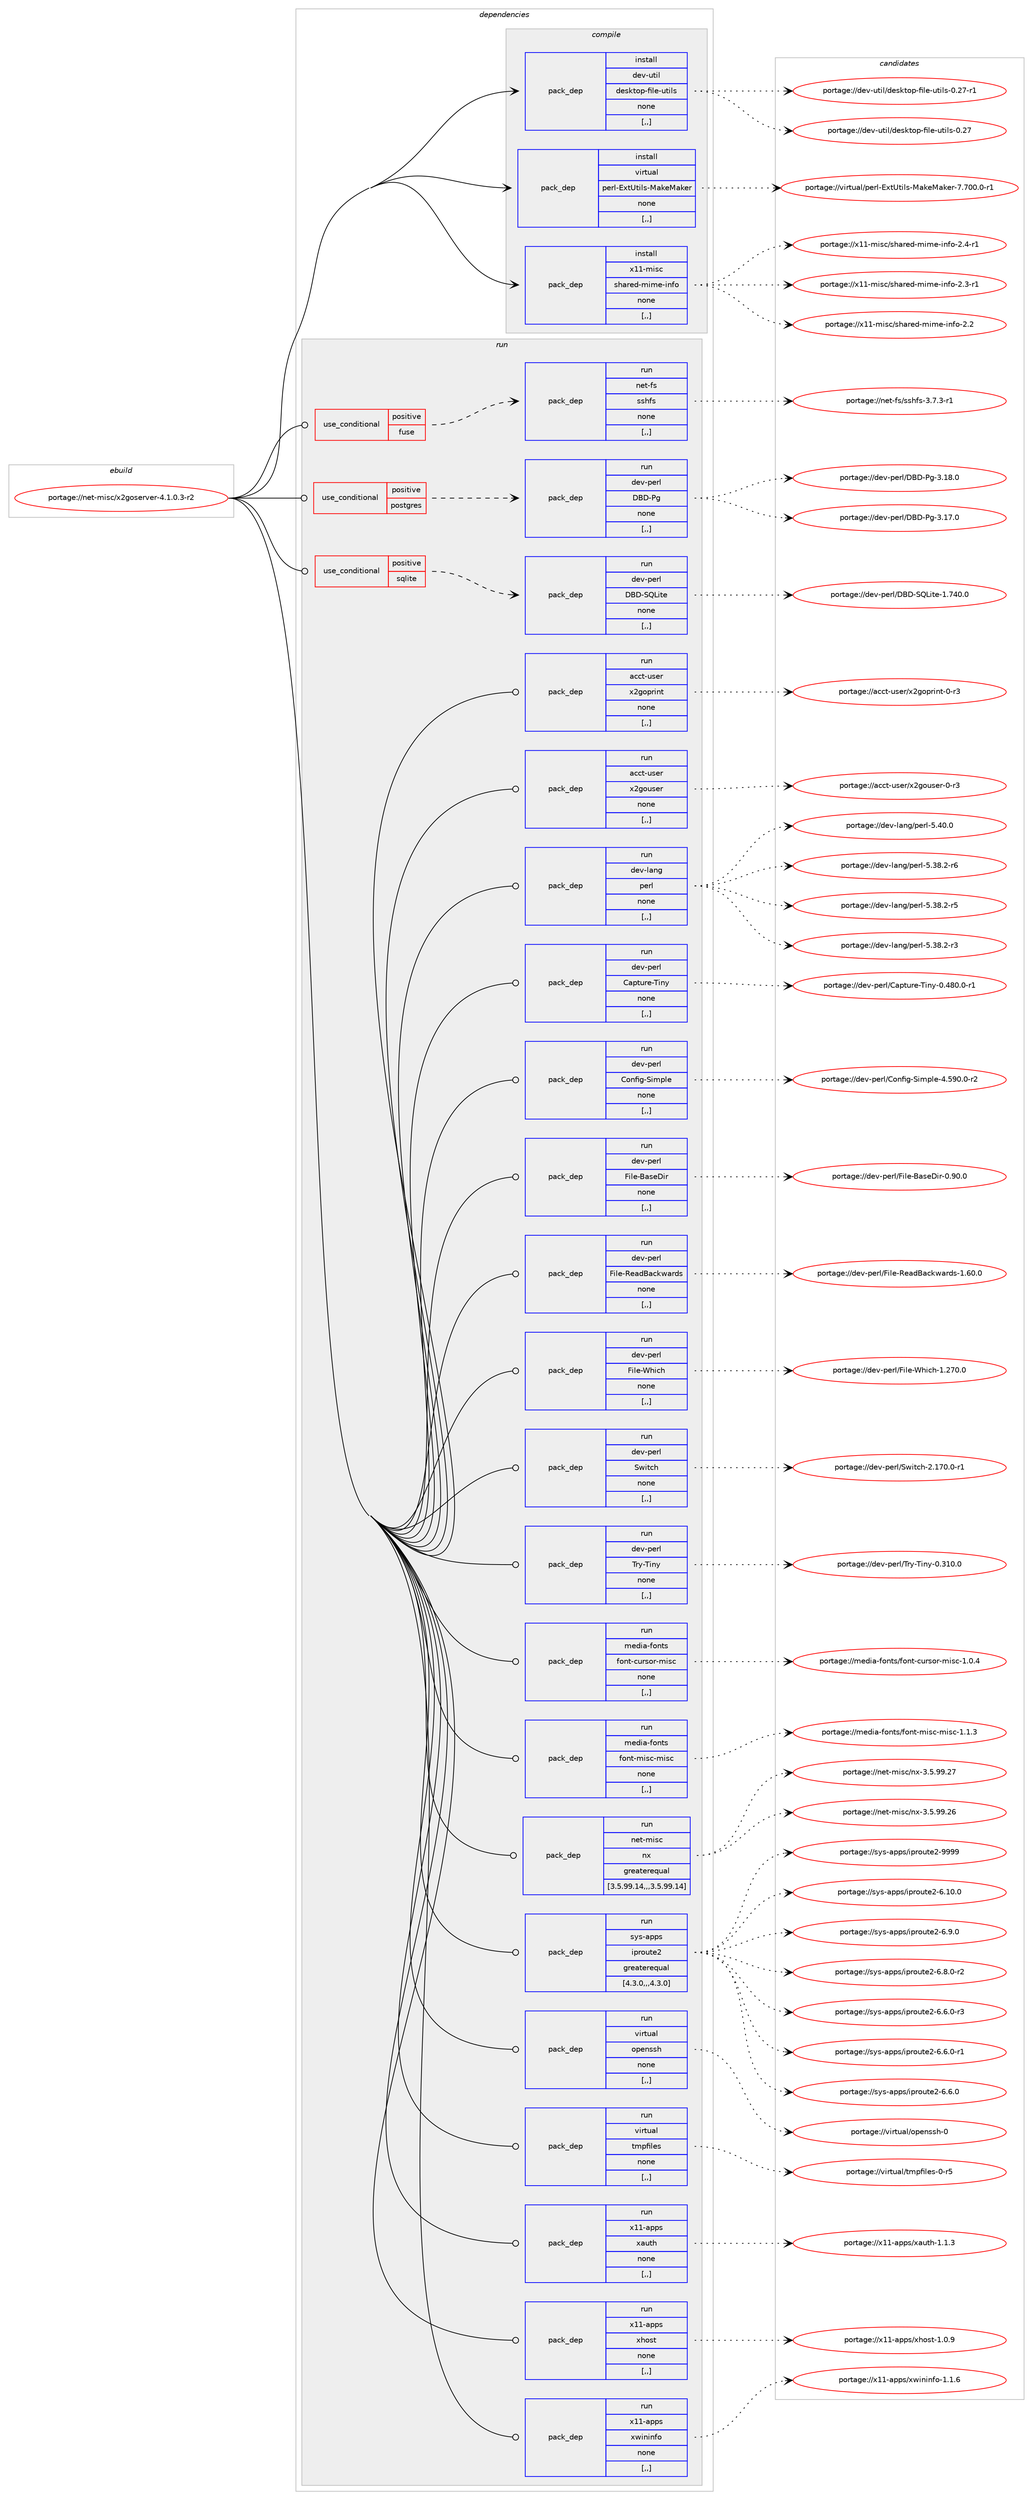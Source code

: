 digraph prolog {

# *************
# Graph options
# *************

newrank=true;
concentrate=true;
compound=true;
graph [rankdir=LR,fontname=Helvetica,fontsize=10,ranksep=1.5];#, ranksep=2.5, nodesep=0.2];
edge  [arrowhead=vee];
node  [fontname=Helvetica,fontsize=10];

# **********
# The ebuild
# **********

subgraph cluster_leftcol {
color=gray;
label=<<i>ebuild</i>>;
id [label="portage://net-misc/x2goserver-4.1.0.3-r2", color=red, width=4, href="../net-misc/x2goserver-4.1.0.3-r2.svg"];
}

# ****************
# The dependencies
# ****************

subgraph cluster_midcol {
color=gray;
label=<<i>dependencies</i>>;
subgraph cluster_compile {
fillcolor="#eeeeee";
style=filled;
label=<<i>compile</i>>;
subgraph pack275585 {
dependency377885 [label=<<TABLE BORDER="0" CELLBORDER="1" CELLSPACING="0" CELLPADDING="4" WIDTH="220"><TR><TD ROWSPAN="6" CELLPADDING="30">pack_dep</TD></TR><TR><TD WIDTH="110">install</TD></TR><TR><TD>dev-util</TD></TR><TR><TD>desktop-file-utils</TD></TR><TR><TD>none</TD></TR><TR><TD>[,,]</TD></TR></TABLE>>, shape=none, color=blue];
}
id:e -> dependency377885:w [weight=20,style="solid",arrowhead="vee"];
subgraph pack275586 {
dependency377886 [label=<<TABLE BORDER="0" CELLBORDER="1" CELLSPACING="0" CELLPADDING="4" WIDTH="220"><TR><TD ROWSPAN="6" CELLPADDING="30">pack_dep</TD></TR><TR><TD WIDTH="110">install</TD></TR><TR><TD>virtual</TD></TR><TR><TD>perl-ExtUtils-MakeMaker</TD></TR><TR><TD>none</TD></TR><TR><TD>[,,]</TD></TR></TABLE>>, shape=none, color=blue];
}
id:e -> dependency377886:w [weight=20,style="solid",arrowhead="vee"];
subgraph pack275587 {
dependency377887 [label=<<TABLE BORDER="0" CELLBORDER="1" CELLSPACING="0" CELLPADDING="4" WIDTH="220"><TR><TD ROWSPAN="6" CELLPADDING="30">pack_dep</TD></TR><TR><TD WIDTH="110">install</TD></TR><TR><TD>x11-misc</TD></TR><TR><TD>shared-mime-info</TD></TR><TR><TD>none</TD></TR><TR><TD>[,,]</TD></TR></TABLE>>, shape=none, color=blue];
}
id:e -> dependency377887:w [weight=20,style="solid",arrowhead="vee"];
}
subgraph cluster_compileandrun {
fillcolor="#eeeeee";
style=filled;
label=<<i>compile and run</i>>;
}
subgraph cluster_run {
fillcolor="#eeeeee";
style=filled;
label=<<i>run</i>>;
subgraph cond99580 {
dependency377888 [label=<<TABLE BORDER="0" CELLBORDER="1" CELLSPACING="0" CELLPADDING="4"><TR><TD ROWSPAN="3" CELLPADDING="10">use_conditional</TD></TR><TR><TD>positive</TD></TR><TR><TD>fuse</TD></TR></TABLE>>, shape=none, color=red];
subgraph pack275588 {
dependency377889 [label=<<TABLE BORDER="0" CELLBORDER="1" CELLSPACING="0" CELLPADDING="4" WIDTH="220"><TR><TD ROWSPAN="6" CELLPADDING="30">pack_dep</TD></TR><TR><TD WIDTH="110">run</TD></TR><TR><TD>net-fs</TD></TR><TR><TD>sshfs</TD></TR><TR><TD>none</TD></TR><TR><TD>[,,]</TD></TR></TABLE>>, shape=none, color=blue];
}
dependency377888:e -> dependency377889:w [weight=20,style="dashed",arrowhead="vee"];
}
id:e -> dependency377888:w [weight=20,style="solid",arrowhead="odot"];
subgraph cond99581 {
dependency377890 [label=<<TABLE BORDER="0" CELLBORDER="1" CELLSPACING="0" CELLPADDING="4"><TR><TD ROWSPAN="3" CELLPADDING="10">use_conditional</TD></TR><TR><TD>positive</TD></TR><TR><TD>postgres</TD></TR></TABLE>>, shape=none, color=red];
subgraph pack275589 {
dependency377891 [label=<<TABLE BORDER="0" CELLBORDER="1" CELLSPACING="0" CELLPADDING="4" WIDTH="220"><TR><TD ROWSPAN="6" CELLPADDING="30">pack_dep</TD></TR><TR><TD WIDTH="110">run</TD></TR><TR><TD>dev-perl</TD></TR><TR><TD>DBD-Pg</TD></TR><TR><TD>none</TD></TR><TR><TD>[,,]</TD></TR></TABLE>>, shape=none, color=blue];
}
dependency377890:e -> dependency377891:w [weight=20,style="dashed",arrowhead="vee"];
}
id:e -> dependency377890:w [weight=20,style="solid",arrowhead="odot"];
subgraph cond99582 {
dependency377892 [label=<<TABLE BORDER="0" CELLBORDER="1" CELLSPACING="0" CELLPADDING="4"><TR><TD ROWSPAN="3" CELLPADDING="10">use_conditional</TD></TR><TR><TD>positive</TD></TR><TR><TD>sqlite</TD></TR></TABLE>>, shape=none, color=red];
subgraph pack275590 {
dependency377893 [label=<<TABLE BORDER="0" CELLBORDER="1" CELLSPACING="0" CELLPADDING="4" WIDTH="220"><TR><TD ROWSPAN="6" CELLPADDING="30">pack_dep</TD></TR><TR><TD WIDTH="110">run</TD></TR><TR><TD>dev-perl</TD></TR><TR><TD>DBD-SQLite</TD></TR><TR><TD>none</TD></TR><TR><TD>[,,]</TD></TR></TABLE>>, shape=none, color=blue];
}
dependency377892:e -> dependency377893:w [weight=20,style="dashed",arrowhead="vee"];
}
id:e -> dependency377892:w [weight=20,style="solid",arrowhead="odot"];
subgraph pack275591 {
dependency377894 [label=<<TABLE BORDER="0" CELLBORDER="1" CELLSPACING="0" CELLPADDING="4" WIDTH="220"><TR><TD ROWSPAN="6" CELLPADDING="30">pack_dep</TD></TR><TR><TD WIDTH="110">run</TD></TR><TR><TD>acct-user</TD></TR><TR><TD>x2goprint</TD></TR><TR><TD>none</TD></TR><TR><TD>[,,]</TD></TR></TABLE>>, shape=none, color=blue];
}
id:e -> dependency377894:w [weight=20,style="solid",arrowhead="odot"];
subgraph pack275592 {
dependency377895 [label=<<TABLE BORDER="0" CELLBORDER="1" CELLSPACING="0" CELLPADDING="4" WIDTH="220"><TR><TD ROWSPAN="6" CELLPADDING="30">pack_dep</TD></TR><TR><TD WIDTH="110">run</TD></TR><TR><TD>acct-user</TD></TR><TR><TD>x2gouser</TD></TR><TR><TD>none</TD></TR><TR><TD>[,,]</TD></TR></TABLE>>, shape=none, color=blue];
}
id:e -> dependency377895:w [weight=20,style="solid",arrowhead="odot"];
subgraph pack275593 {
dependency377896 [label=<<TABLE BORDER="0" CELLBORDER="1" CELLSPACING="0" CELLPADDING="4" WIDTH="220"><TR><TD ROWSPAN="6" CELLPADDING="30">pack_dep</TD></TR><TR><TD WIDTH="110">run</TD></TR><TR><TD>dev-lang</TD></TR><TR><TD>perl</TD></TR><TR><TD>none</TD></TR><TR><TD>[,,]</TD></TR></TABLE>>, shape=none, color=blue];
}
id:e -> dependency377896:w [weight=20,style="solid",arrowhead="odot"];
subgraph pack275594 {
dependency377897 [label=<<TABLE BORDER="0" CELLBORDER="1" CELLSPACING="0" CELLPADDING="4" WIDTH="220"><TR><TD ROWSPAN="6" CELLPADDING="30">pack_dep</TD></TR><TR><TD WIDTH="110">run</TD></TR><TR><TD>dev-perl</TD></TR><TR><TD>Capture-Tiny</TD></TR><TR><TD>none</TD></TR><TR><TD>[,,]</TD></TR></TABLE>>, shape=none, color=blue];
}
id:e -> dependency377897:w [weight=20,style="solid",arrowhead="odot"];
subgraph pack275595 {
dependency377898 [label=<<TABLE BORDER="0" CELLBORDER="1" CELLSPACING="0" CELLPADDING="4" WIDTH="220"><TR><TD ROWSPAN="6" CELLPADDING="30">pack_dep</TD></TR><TR><TD WIDTH="110">run</TD></TR><TR><TD>dev-perl</TD></TR><TR><TD>Config-Simple</TD></TR><TR><TD>none</TD></TR><TR><TD>[,,]</TD></TR></TABLE>>, shape=none, color=blue];
}
id:e -> dependency377898:w [weight=20,style="solid",arrowhead="odot"];
subgraph pack275596 {
dependency377899 [label=<<TABLE BORDER="0" CELLBORDER="1" CELLSPACING="0" CELLPADDING="4" WIDTH="220"><TR><TD ROWSPAN="6" CELLPADDING="30">pack_dep</TD></TR><TR><TD WIDTH="110">run</TD></TR><TR><TD>dev-perl</TD></TR><TR><TD>File-BaseDir</TD></TR><TR><TD>none</TD></TR><TR><TD>[,,]</TD></TR></TABLE>>, shape=none, color=blue];
}
id:e -> dependency377899:w [weight=20,style="solid",arrowhead="odot"];
subgraph pack275597 {
dependency377900 [label=<<TABLE BORDER="0" CELLBORDER="1" CELLSPACING="0" CELLPADDING="4" WIDTH="220"><TR><TD ROWSPAN="6" CELLPADDING="30">pack_dep</TD></TR><TR><TD WIDTH="110">run</TD></TR><TR><TD>dev-perl</TD></TR><TR><TD>File-ReadBackwards</TD></TR><TR><TD>none</TD></TR><TR><TD>[,,]</TD></TR></TABLE>>, shape=none, color=blue];
}
id:e -> dependency377900:w [weight=20,style="solid",arrowhead="odot"];
subgraph pack275598 {
dependency377901 [label=<<TABLE BORDER="0" CELLBORDER="1" CELLSPACING="0" CELLPADDING="4" WIDTH="220"><TR><TD ROWSPAN="6" CELLPADDING="30">pack_dep</TD></TR><TR><TD WIDTH="110">run</TD></TR><TR><TD>dev-perl</TD></TR><TR><TD>File-Which</TD></TR><TR><TD>none</TD></TR><TR><TD>[,,]</TD></TR></TABLE>>, shape=none, color=blue];
}
id:e -> dependency377901:w [weight=20,style="solid",arrowhead="odot"];
subgraph pack275599 {
dependency377902 [label=<<TABLE BORDER="0" CELLBORDER="1" CELLSPACING="0" CELLPADDING="4" WIDTH="220"><TR><TD ROWSPAN="6" CELLPADDING="30">pack_dep</TD></TR><TR><TD WIDTH="110">run</TD></TR><TR><TD>dev-perl</TD></TR><TR><TD>Switch</TD></TR><TR><TD>none</TD></TR><TR><TD>[,,]</TD></TR></TABLE>>, shape=none, color=blue];
}
id:e -> dependency377902:w [weight=20,style="solid",arrowhead="odot"];
subgraph pack275600 {
dependency377903 [label=<<TABLE BORDER="0" CELLBORDER="1" CELLSPACING="0" CELLPADDING="4" WIDTH="220"><TR><TD ROWSPAN="6" CELLPADDING="30">pack_dep</TD></TR><TR><TD WIDTH="110">run</TD></TR><TR><TD>dev-perl</TD></TR><TR><TD>Try-Tiny</TD></TR><TR><TD>none</TD></TR><TR><TD>[,,]</TD></TR></TABLE>>, shape=none, color=blue];
}
id:e -> dependency377903:w [weight=20,style="solid",arrowhead="odot"];
subgraph pack275601 {
dependency377904 [label=<<TABLE BORDER="0" CELLBORDER="1" CELLSPACING="0" CELLPADDING="4" WIDTH="220"><TR><TD ROWSPAN="6" CELLPADDING="30">pack_dep</TD></TR><TR><TD WIDTH="110">run</TD></TR><TR><TD>media-fonts</TD></TR><TR><TD>font-cursor-misc</TD></TR><TR><TD>none</TD></TR><TR><TD>[,,]</TD></TR></TABLE>>, shape=none, color=blue];
}
id:e -> dependency377904:w [weight=20,style="solid",arrowhead="odot"];
subgraph pack275602 {
dependency377905 [label=<<TABLE BORDER="0" CELLBORDER="1" CELLSPACING="0" CELLPADDING="4" WIDTH="220"><TR><TD ROWSPAN="6" CELLPADDING="30">pack_dep</TD></TR><TR><TD WIDTH="110">run</TD></TR><TR><TD>media-fonts</TD></TR><TR><TD>font-misc-misc</TD></TR><TR><TD>none</TD></TR><TR><TD>[,,]</TD></TR></TABLE>>, shape=none, color=blue];
}
id:e -> dependency377905:w [weight=20,style="solid",arrowhead="odot"];
subgraph pack275603 {
dependency377906 [label=<<TABLE BORDER="0" CELLBORDER="1" CELLSPACING="0" CELLPADDING="4" WIDTH="220"><TR><TD ROWSPAN="6" CELLPADDING="30">pack_dep</TD></TR><TR><TD WIDTH="110">run</TD></TR><TR><TD>net-misc</TD></TR><TR><TD>nx</TD></TR><TR><TD>greaterequal</TD></TR><TR><TD>[3.5.99.14,,,3.5.99.14]</TD></TR></TABLE>>, shape=none, color=blue];
}
id:e -> dependency377906:w [weight=20,style="solid",arrowhead="odot"];
subgraph pack275604 {
dependency377907 [label=<<TABLE BORDER="0" CELLBORDER="1" CELLSPACING="0" CELLPADDING="4" WIDTH="220"><TR><TD ROWSPAN="6" CELLPADDING="30">pack_dep</TD></TR><TR><TD WIDTH="110">run</TD></TR><TR><TD>sys-apps</TD></TR><TR><TD>iproute2</TD></TR><TR><TD>greaterequal</TD></TR><TR><TD>[4.3.0,,,4.3.0]</TD></TR></TABLE>>, shape=none, color=blue];
}
id:e -> dependency377907:w [weight=20,style="solid",arrowhead="odot"];
subgraph pack275605 {
dependency377908 [label=<<TABLE BORDER="0" CELLBORDER="1" CELLSPACING="0" CELLPADDING="4" WIDTH="220"><TR><TD ROWSPAN="6" CELLPADDING="30">pack_dep</TD></TR><TR><TD WIDTH="110">run</TD></TR><TR><TD>virtual</TD></TR><TR><TD>openssh</TD></TR><TR><TD>none</TD></TR><TR><TD>[,,]</TD></TR></TABLE>>, shape=none, color=blue];
}
id:e -> dependency377908:w [weight=20,style="solid",arrowhead="odot"];
subgraph pack275606 {
dependency377909 [label=<<TABLE BORDER="0" CELLBORDER="1" CELLSPACING="0" CELLPADDING="4" WIDTH="220"><TR><TD ROWSPAN="6" CELLPADDING="30">pack_dep</TD></TR><TR><TD WIDTH="110">run</TD></TR><TR><TD>virtual</TD></TR><TR><TD>tmpfiles</TD></TR><TR><TD>none</TD></TR><TR><TD>[,,]</TD></TR></TABLE>>, shape=none, color=blue];
}
id:e -> dependency377909:w [weight=20,style="solid",arrowhead="odot"];
subgraph pack275607 {
dependency377910 [label=<<TABLE BORDER="0" CELLBORDER="1" CELLSPACING="0" CELLPADDING="4" WIDTH="220"><TR><TD ROWSPAN="6" CELLPADDING="30">pack_dep</TD></TR><TR><TD WIDTH="110">run</TD></TR><TR><TD>x11-apps</TD></TR><TR><TD>xauth</TD></TR><TR><TD>none</TD></TR><TR><TD>[,,]</TD></TR></TABLE>>, shape=none, color=blue];
}
id:e -> dependency377910:w [weight=20,style="solid",arrowhead="odot"];
subgraph pack275608 {
dependency377911 [label=<<TABLE BORDER="0" CELLBORDER="1" CELLSPACING="0" CELLPADDING="4" WIDTH="220"><TR><TD ROWSPAN="6" CELLPADDING="30">pack_dep</TD></TR><TR><TD WIDTH="110">run</TD></TR><TR><TD>x11-apps</TD></TR><TR><TD>xhost</TD></TR><TR><TD>none</TD></TR><TR><TD>[,,]</TD></TR></TABLE>>, shape=none, color=blue];
}
id:e -> dependency377911:w [weight=20,style="solid",arrowhead="odot"];
subgraph pack275609 {
dependency377912 [label=<<TABLE BORDER="0" CELLBORDER="1" CELLSPACING="0" CELLPADDING="4" WIDTH="220"><TR><TD ROWSPAN="6" CELLPADDING="30">pack_dep</TD></TR><TR><TD WIDTH="110">run</TD></TR><TR><TD>x11-apps</TD></TR><TR><TD>xwininfo</TD></TR><TR><TD>none</TD></TR><TR><TD>[,,]</TD></TR></TABLE>>, shape=none, color=blue];
}
id:e -> dependency377912:w [weight=20,style="solid",arrowhead="odot"];
}
}

# **************
# The candidates
# **************

subgraph cluster_choices {
rank=same;
color=gray;
label=<<i>candidates</i>>;

subgraph choice275585 {
color=black;
nodesep=1;
choice1001011184511711610510847100101115107116111112451021051081014511711610510811545484650554511449 [label="portage://dev-util/desktop-file-utils-0.27-r1", color=red, width=4,href="../dev-util/desktop-file-utils-0.27-r1.svg"];
choice100101118451171161051084710010111510711611111245102105108101451171161051081154548465055 [label="portage://dev-util/desktop-file-utils-0.27", color=red, width=4,href="../dev-util/desktop-file-utils-0.27.svg"];
dependency377885:e -> choice1001011184511711610510847100101115107116111112451021051081014511711610510811545484650554511449:w [style=dotted,weight="100"];
dependency377885:e -> choice100101118451171161051084710010111510711611111245102105108101451171161051081154548465055:w [style=dotted,weight="100"];
}
subgraph choice275586 {
color=black;
nodesep=1;
choice1181051141161179710847112101114108456912011685116105108115457797107101779710710111445554655484846484511449 [label="portage://virtual/perl-ExtUtils-MakeMaker-7.700.0-r1", color=red, width=4,href="../virtual/perl-ExtUtils-MakeMaker-7.700.0-r1.svg"];
dependency377886:e -> choice1181051141161179710847112101114108456912011685116105108115457797107101779710710111445554655484846484511449:w [style=dotted,weight="100"];
}
subgraph choice275587 {
color=black;
nodesep=1;
choice1204949451091051159947115104971141011004510910510910145105110102111455046524511449 [label="portage://x11-misc/shared-mime-info-2.4-r1", color=red, width=4,href="../x11-misc/shared-mime-info-2.4-r1.svg"];
choice1204949451091051159947115104971141011004510910510910145105110102111455046514511449 [label="portage://x11-misc/shared-mime-info-2.3-r1", color=red, width=4,href="../x11-misc/shared-mime-info-2.3-r1.svg"];
choice120494945109105115994711510497114101100451091051091014510511010211145504650 [label="portage://x11-misc/shared-mime-info-2.2", color=red, width=4,href="../x11-misc/shared-mime-info-2.2.svg"];
dependency377887:e -> choice1204949451091051159947115104971141011004510910510910145105110102111455046524511449:w [style=dotted,weight="100"];
dependency377887:e -> choice1204949451091051159947115104971141011004510910510910145105110102111455046514511449:w [style=dotted,weight="100"];
dependency377887:e -> choice120494945109105115994711510497114101100451091051091014510511010211145504650:w [style=dotted,weight="100"];
}
subgraph choice275588 {
color=black;
nodesep=1;
choice11010111645102115471151151041021154551465546514511449 [label="portage://net-fs/sshfs-3.7.3-r1", color=red, width=4,href="../net-fs/sshfs-3.7.3-r1.svg"];
dependency377889:e -> choice11010111645102115471151151041021154551465546514511449:w [style=dotted,weight="100"];
}
subgraph choice275589 {
color=black;
nodesep=1;
choice1001011184511210111410847686668458010345514649564648 [label="portage://dev-perl/DBD-Pg-3.18.0", color=red, width=4,href="../dev-perl/DBD-Pg-3.18.0.svg"];
choice1001011184511210111410847686668458010345514649554648 [label="portage://dev-perl/DBD-Pg-3.17.0", color=red, width=4,href="../dev-perl/DBD-Pg-3.17.0.svg"];
dependency377891:e -> choice1001011184511210111410847686668458010345514649564648:w [style=dotted,weight="100"];
dependency377891:e -> choice1001011184511210111410847686668458010345514649554648:w [style=dotted,weight="100"];
}
subgraph choice275590 {
color=black;
nodesep=1;
choice1001011184511210111410847686668458381761051161014549465552484648 [label="portage://dev-perl/DBD-SQLite-1.740.0", color=red, width=4,href="../dev-perl/DBD-SQLite-1.740.0.svg"];
dependency377893:e -> choice1001011184511210111410847686668458381761051161014549465552484648:w [style=dotted,weight="100"];
}
subgraph choice275591 {
color=black;
nodesep=1;
choice97999911645117115101114471205010311111211410511011645484511451 [label="portage://acct-user/x2goprint-0-r3", color=red, width=4,href="../acct-user/x2goprint-0-r3.svg"];
dependency377894:e -> choice97999911645117115101114471205010311111211410511011645484511451:w [style=dotted,weight="100"];
}
subgraph choice275592 {
color=black;
nodesep=1;
choice97999911645117115101114471205010311111711510111445484511451 [label="portage://acct-user/x2gouser-0-r3", color=red, width=4,href="../acct-user/x2gouser-0-r3.svg"];
dependency377895:e -> choice97999911645117115101114471205010311111711510111445484511451:w [style=dotted,weight="100"];
}
subgraph choice275593 {
color=black;
nodesep=1;
choice10010111845108971101034711210111410845534652484648 [label="portage://dev-lang/perl-5.40.0", color=red, width=4,href="../dev-lang/perl-5.40.0.svg"];
choice100101118451089711010347112101114108455346515646504511454 [label="portage://dev-lang/perl-5.38.2-r6", color=red, width=4,href="../dev-lang/perl-5.38.2-r6.svg"];
choice100101118451089711010347112101114108455346515646504511453 [label="portage://dev-lang/perl-5.38.2-r5", color=red, width=4,href="../dev-lang/perl-5.38.2-r5.svg"];
choice100101118451089711010347112101114108455346515646504511451 [label="portage://dev-lang/perl-5.38.2-r3", color=red, width=4,href="../dev-lang/perl-5.38.2-r3.svg"];
dependency377896:e -> choice10010111845108971101034711210111410845534652484648:w [style=dotted,weight="100"];
dependency377896:e -> choice100101118451089711010347112101114108455346515646504511454:w [style=dotted,weight="100"];
dependency377896:e -> choice100101118451089711010347112101114108455346515646504511453:w [style=dotted,weight="100"];
dependency377896:e -> choice100101118451089711010347112101114108455346515646504511451:w [style=dotted,weight="100"];
}
subgraph choice275594 {
color=black;
nodesep=1;
choice10010111845112101114108476797112116117114101458410511012145484652564846484511449 [label="portage://dev-perl/Capture-Tiny-0.480.0-r1", color=red, width=4,href="../dev-perl/Capture-Tiny-0.480.0-r1.svg"];
dependency377897:e -> choice10010111845112101114108476797112116117114101458410511012145484652564846484511449:w [style=dotted,weight="100"];
}
subgraph choice275595 {
color=black;
nodesep=1;
choice100101118451121011141084767111110102105103458310510911210810145524653574846484511450 [label="portage://dev-perl/Config-Simple-4.590.0-r2", color=red, width=4,href="../dev-perl/Config-Simple-4.590.0-r2.svg"];
dependency377898:e -> choice100101118451121011141084767111110102105103458310510911210810145524653574846484511450:w [style=dotted,weight="100"];
}
subgraph choice275596 {
color=black;
nodesep=1;
choice1001011184511210111410847701051081014566971151016810511445484657484648 [label="portage://dev-perl/File-BaseDir-0.90.0", color=red, width=4,href="../dev-perl/File-BaseDir-0.90.0.svg"];
dependency377899:e -> choice1001011184511210111410847701051081014566971151016810511445484657484648:w [style=dotted,weight="100"];
}
subgraph choice275597 {
color=black;
nodesep=1;
choice1001011184511210111410847701051081014582101971006697991071199711410011545494654484648 [label="portage://dev-perl/File-ReadBackwards-1.60.0", color=red, width=4,href="../dev-perl/File-ReadBackwards-1.60.0.svg"];
dependency377900:e -> choice1001011184511210111410847701051081014582101971006697991071199711410011545494654484648:w [style=dotted,weight="100"];
}
subgraph choice275598 {
color=black;
nodesep=1;
choice1001011184511210111410847701051081014587104105991044549465055484648 [label="portage://dev-perl/File-Which-1.270.0", color=red, width=4,href="../dev-perl/File-Which-1.270.0.svg"];
dependency377901:e -> choice1001011184511210111410847701051081014587104105991044549465055484648:w [style=dotted,weight="100"];
}
subgraph choice275599 {
color=black;
nodesep=1;
choice1001011184511210111410847831191051169910445504649554846484511449 [label="portage://dev-perl/Switch-2.170.0-r1", color=red, width=4,href="../dev-perl/Switch-2.170.0-r1.svg"];
dependency377902:e -> choice1001011184511210111410847831191051169910445504649554846484511449:w [style=dotted,weight="100"];
}
subgraph choice275600 {
color=black;
nodesep=1;
choice10010111845112101114108478411412145841051101214548465149484648 [label="portage://dev-perl/Try-Tiny-0.310.0", color=red, width=4,href="../dev-perl/Try-Tiny-0.310.0.svg"];
dependency377903:e -> choice10010111845112101114108478411412145841051101214548465149484648:w [style=dotted,weight="100"];
}
subgraph choice275601 {
color=black;
nodesep=1;
choice10910110010597451021111101161154710211111011645991171141151111144510910511599454946484652 [label="portage://media-fonts/font-cursor-misc-1.0.4", color=red, width=4,href="../media-fonts/font-cursor-misc-1.0.4.svg"];
dependency377904:e -> choice10910110010597451021111101161154710211111011645991171141151111144510910511599454946484652:w [style=dotted,weight="100"];
}
subgraph choice275602 {
color=black;
nodesep=1;
choice10910110010597451021111101161154710211111011645109105115994510910511599454946494651 [label="portage://media-fonts/font-misc-misc-1.1.3", color=red, width=4,href="../media-fonts/font-misc-misc-1.1.3.svg"];
dependency377905:e -> choice10910110010597451021111101161154710211111011645109105115994510910511599454946494651:w [style=dotted,weight="100"];
}
subgraph choice275603 {
color=black;
nodesep=1;
choice11010111645109105115994711012045514653465757465055 [label="portage://net-misc/nx-3.5.99.27", color=red, width=4,href="../net-misc/nx-3.5.99.27.svg"];
choice11010111645109105115994711012045514653465757465054 [label="portage://net-misc/nx-3.5.99.26", color=red, width=4,href="../net-misc/nx-3.5.99.26.svg"];
dependency377906:e -> choice11010111645109105115994711012045514653465757465055:w [style=dotted,weight="100"];
dependency377906:e -> choice11010111645109105115994711012045514653465757465054:w [style=dotted,weight="100"];
}
subgraph choice275604 {
color=black;
nodesep=1;
choice115121115459711211211547105112114111117116101504557575757 [label="portage://sys-apps/iproute2-9999", color=red, width=4,href="../sys-apps/iproute2-9999.svg"];
choice1151211154597112112115471051121141111171161015045544649484648 [label="portage://sys-apps/iproute2-6.10.0", color=red, width=4,href="../sys-apps/iproute2-6.10.0.svg"];
choice11512111545971121121154710511211411111711610150455446574648 [label="portage://sys-apps/iproute2-6.9.0", color=red, width=4,href="../sys-apps/iproute2-6.9.0.svg"];
choice115121115459711211211547105112114111117116101504554465646484511450 [label="portage://sys-apps/iproute2-6.8.0-r2", color=red, width=4,href="../sys-apps/iproute2-6.8.0-r2.svg"];
choice115121115459711211211547105112114111117116101504554465446484511451 [label="portage://sys-apps/iproute2-6.6.0-r3", color=red, width=4,href="../sys-apps/iproute2-6.6.0-r3.svg"];
choice115121115459711211211547105112114111117116101504554465446484511449 [label="portage://sys-apps/iproute2-6.6.0-r1", color=red, width=4,href="../sys-apps/iproute2-6.6.0-r1.svg"];
choice11512111545971121121154710511211411111711610150455446544648 [label="portage://sys-apps/iproute2-6.6.0", color=red, width=4,href="../sys-apps/iproute2-6.6.0.svg"];
dependency377907:e -> choice115121115459711211211547105112114111117116101504557575757:w [style=dotted,weight="100"];
dependency377907:e -> choice1151211154597112112115471051121141111171161015045544649484648:w [style=dotted,weight="100"];
dependency377907:e -> choice11512111545971121121154710511211411111711610150455446574648:w [style=dotted,weight="100"];
dependency377907:e -> choice115121115459711211211547105112114111117116101504554465646484511450:w [style=dotted,weight="100"];
dependency377907:e -> choice115121115459711211211547105112114111117116101504554465446484511451:w [style=dotted,weight="100"];
dependency377907:e -> choice115121115459711211211547105112114111117116101504554465446484511449:w [style=dotted,weight="100"];
dependency377907:e -> choice11512111545971121121154710511211411111711610150455446544648:w [style=dotted,weight="100"];
}
subgraph choice275605 {
color=black;
nodesep=1;
choice11810511411611797108471111121011101151151044548 [label="portage://virtual/openssh-0", color=red, width=4,href="../virtual/openssh-0.svg"];
dependency377908:e -> choice11810511411611797108471111121011101151151044548:w [style=dotted,weight="100"];
}
subgraph choice275606 {
color=black;
nodesep=1;
choice118105114116117971084711610911210210510810111545484511453 [label="portage://virtual/tmpfiles-0-r5", color=red, width=4,href="../virtual/tmpfiles-0-r5.svg"];
dependency377909:e -> choice118105114116117971084711610911210210510810111545484511453:w [style=dotted,weight="100"];
}
subgraph choice275607 {
color=black;
nodesep=1;
choice120494945971121121154712097117116104454946494651 [label="portage://x11-apps/xauth-1.1.3", color=red, width=4,href="../x11-apps/xauth-1.1.3.svg"];
dependency377910:e -> choice120494945971121121154712097117116104454946494651:w [style=dotted,weight="100"];
}
subgraph choice275608 {
color=black;
nodesep=1;
choice1204949459711211211547120104111115116454946484657 [label="portage://x11-apps/xhost-1.0.9", color=red, width=4,href="../x11-apps/xhost-1.0.9.svg"];
dependency377911:e -> choice1204949459711211211547120104111115116454946484657:w [style=dotted,weight="100"];
}
subgraph choice275609 {
color=black;
nodesep=1;
choice1204949459711211211547120119105110105110102111454946494654 [label="portage://x11-apps/xwininfo-1.1.6", color=red, width=4,href="../x11-apps/xwininfo-1.1.6.svg"];
dependency377912:e -> choice1204949459711211211547120119105110105110102111454946494654:w [style=dotted,weight="100"];
}
}

}
